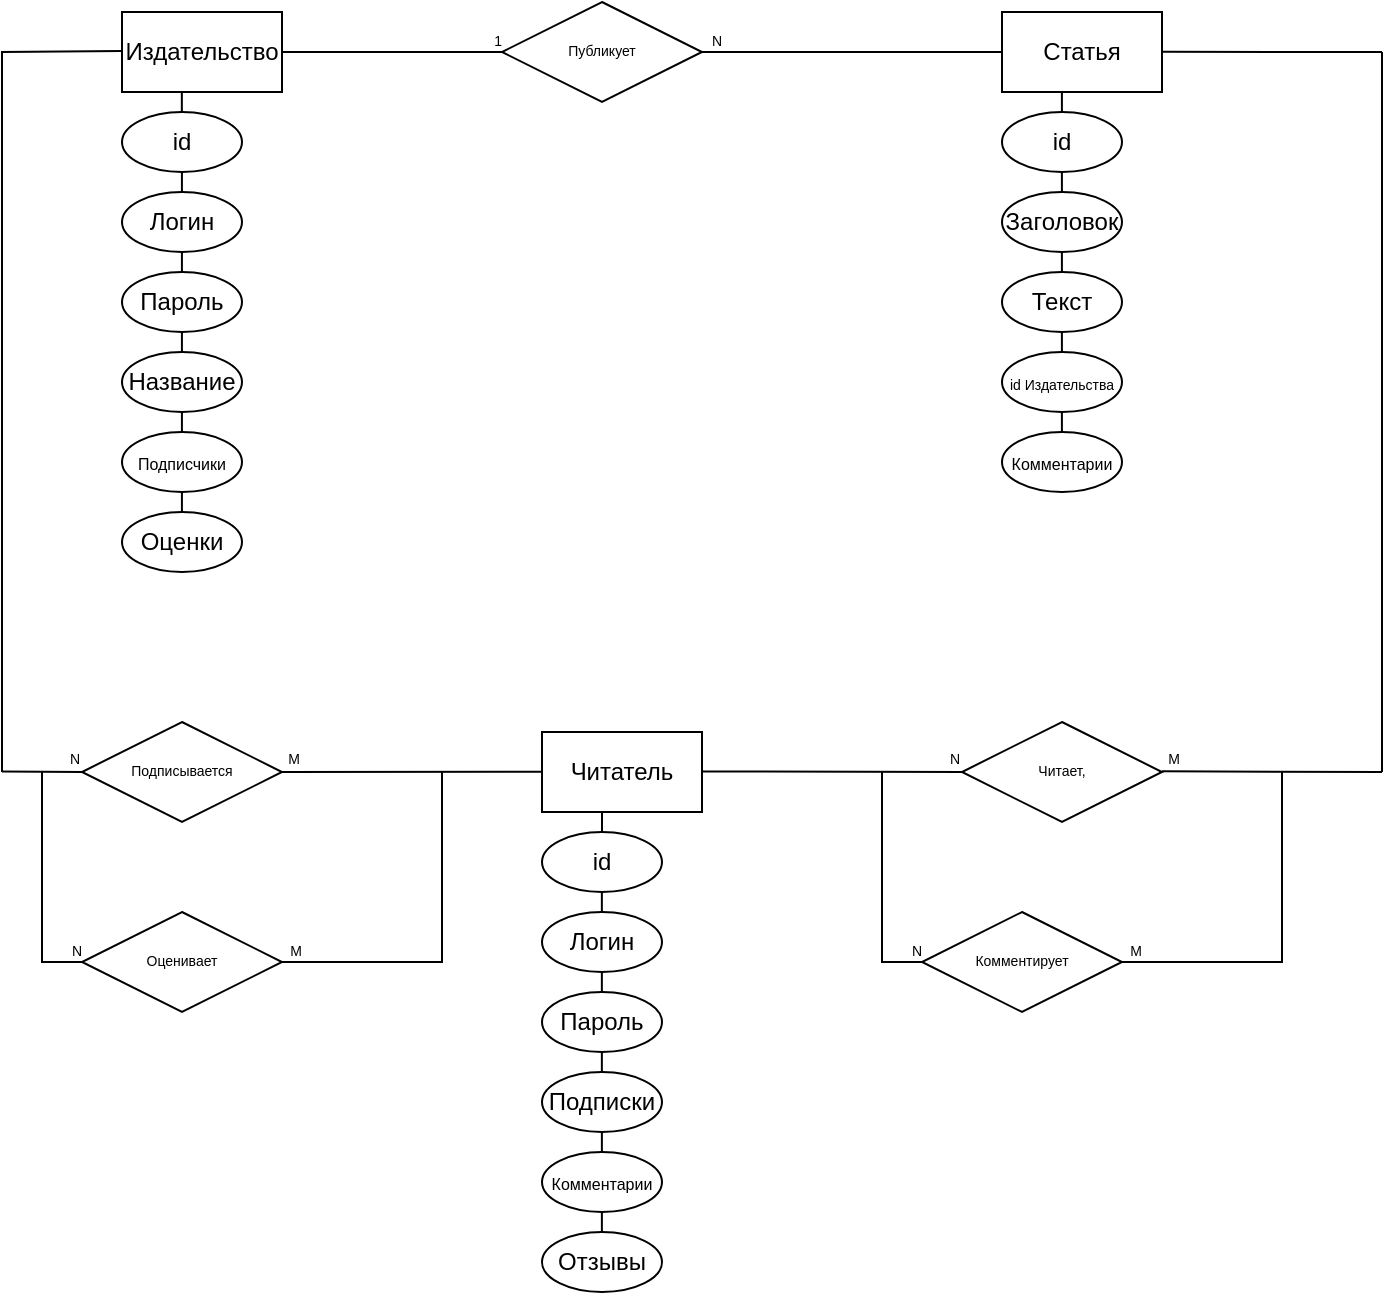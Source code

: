 <mxfile version="20.3.6" type="github">
  <diagram id="R2lEEEUBdFMjLlhIrx00" name="Page-1">
    <mxGraphModel dx="1467" dy="831" grid="1" gridSize="10" guides="1" tooltips="1" connect="1" arrows="1" fold="1" page="1" pageScale="1" pageWidth="850" pageHeight="1100" math="0" shadow="0" extFonts="Permanent Marker^https://fonts.googleapis.com/css?family=Permanent+Marker">
      <root>
        <mxCell id="0" />
        <mxCell id="1" parent="0" />
        <mxCell id="KkU-eMXlig4GoY5w1C9n-1" value="Читатель" style="rounded=0;whiteSpace=wrap;html=1;" parent="1" vertex="1">
          <mxGeometry x="290" y="440" width="80" height="40" as="geometry" />
        </mxCell>
        <mxCell id="KkU-eMXlig4GoY5w1C9n-2" value="id" style="ellipse;whiteSpace=wrap;html=1;" parent="1" vertex="1">
          <mxGeometry x="290" y="490" width="60" height="30" as="geometry" />
        </mxCell>
        <mxCell id="KkU-eMXlig4GoY5w1C9n-3" value="Логин" style="ellipse;whiteSpace=wrap;html=1;" parent="1" vertex="1">
          <mxGeometry x="290" y="530" width="60" height="30" as="geometry" />
        </mxCell>
        <mxCell id="KkU-eMXlig4GoY5w1C9n-4" value="Пароль" style="ellipse;whiteSpace=wrap;html=1;" parent="1" vertex="1">
          <mxGeometry x="290" y="570" width="60" height="30" as="geometry" />
        </mxCell>
        <mxCell id="KkU-eMXlig4GoY5w1C9n-5" value="Подписки" style="ellipse;whiteSpace=wrap;html=1;" parent="1" vertex="1">
          <mxGeometry x="290" y="610" width="60" height="30" as="geometry" />
        </mxCell>
        <mxCell id="KkU-eMXlig4GoY5w1C9n-6" value="&lt;font style=&quot;font-size: 8px;&quot;&gt;Комментарии&lt;/font&gt;" style="ellipse;whiteSpace=wrap;html=1;" parent="1" vertex="1">
          <mxGeometry x="290" y="650" width="60" height="30" as="geometry" />
        </mxCell>
        <mxCell id="KkU-eMXlig4GoY5w1C9n-7" value="Отзывы" style="ellipse;whiteSpace=wrap;html=1;" parent="1" vertex="1">
          <mxGeometry x="290" y="690" width="60" height="30" as="geometry" />
        </mxCell>
        <mxCell id="KkU-eMXlig4GoY5w1C9n-8" value="Издательство" style="rounded=0;whiteSpace=wrap;html=1;" parent="1" vertex="1">
          <mxGeometry x="80" y="80" width="80" height="40" as="geometry" />
        </mxCell>
        <mxCell id="KkU-eMXlig4GoY5w1C9n-9" value="id" style="ellipse;whiteSpace=wrap;html=1;" parent="1" vertex="1">
          <mxGeometry x="80" y="130" width="60" height="30" as="geometry" />
        </mxCell>
        <mxCell id="KkU-eMXlig4GoY5w1C9n-10" value="Логин" style="ellipse;whiteSpace=wrap;html=1;" parent="1" vertex="1">
          <mxGeometry x="80" y="170" width="60" height="30" as="geometry" />
        </mxCell>
        <mxCell id="KkU-eMXlig4GoY5w1C9n-11" value="Пароль" style="ellipse;whiteSpace=wrap;html=1;" parent="1" vertex="1">
          <mxGeometry x="80" y="210" width="60" height="30" as="geometry" />
        </mxCell>
        <mxCell id="KkU-eMXlig4GoY5w1C9n-12" value="Название" style="ellipse;whiteSpace=wrap;html=1;" parent="1" vertex="1">
          <mxGeometry x="80" y="250" width="60" height="30" as="geometry" />
        </mxCell>
        <mxCell id="KkU-eMXlig4GoY5w1C9n-13" value="&lt;span style=&quot;font-size: 8px;&quot;&gt;Подписчики&lt;/span&gt;" style="ellipse;whiteSpace=wrap;html=1;" parent="1" vertex="1">
          <mxGeometry x="80" y="290" width="60" height="30" as="geometry" />
        </mxCell>
        <mxCell id="KkU-eMXlig4GoY5w1C9n-14" value="Оценки" style="ellipse;whiteSpace=wrap;html=1;" parent="1" vertex="1">
          <mxGeometry x="80" y="330" width="60" height="30" as="geometry" />
        </mxCell>
        <mxCell id="KkU-eMXlig4GoY5w1C9n-15" value="Статья" style="rounded=0;whiteSpace=wrap;html=1;" parent="1" vertex="1">
          <mxGeometry x="520" y="80" width="80" height="40" as="geometry" />
        </mxCell>
        <mxCell id="KkU-eMXlig4GoY5w1C9n-16" value="id" style="ellipse;whiteSpace=wrap;html=1;" parent="1" vertex="1">
          <mxGeometry x="520" y="130" width="60" height="30" as="geometry" />
        </mxCell>
        <mxCell id="KkU-eMXlig4GoY5w1C9n-17" value="Заголовок" style="ellipse;whiteSpace=wrap;html=1;" parent="1" vertex="1">
          <mxGeometry x="520" y="170" width="60" height="30" as="geometry" />
        </mxCell>
        <mxCell id="KkU-eMXlig4GoY5w1C9n-18" value="Текст" style="ellipse;whiteSpace=wrap;html=1;" parent="1" vertex="1">
          <mxGeometry x="520" y="210" width="60" height="30" as="geometry" />
        </mxCell>
        <mxCell id="KkU-eMXlig4GoY5w1C9n-19" value="&lt;font style=&quot;font-size: 7px;&quot;&gt;id Издательства&lt;/font&gt;" style="ellipse;whiteSpace=wrap;html=1;" parent="1" vertex="1">
          <mxGeometry x="520" y="250" width="60" height="30" as="geometry" />
        </mxCell>
        <mxCell id="KkU-eMXlig4GoY5w1C9n-20" value="&lt;font style=&quot;font-size: 8px;&quot;&gt;Комментарии&lt;/font&gt;" style="ellipse;whiteSpace=wrap;html=1;" parent="1" vertex="1">
          <mxGeometry x="520" y="290" width="60" height="30" as="geometry" />
        </mxCell>
        <mxCell id="KkU-eMXlig4GoY5w1C9n-22" value="" style="endArrow=none;html=1;rounded=0;fontSize=7;entryX=0.5;entryY=1;entryDx=0;entryDy=0;" parent="1" target="KkU-eMXlig4GoY5w1C9n-1" edge="1">
          <mxGeometry width="50" height="50" relative="1" as="geometry">
            <mxPoint x="320" y="490" as="sourcePoint" />
            <mxPoint x="370" y="440" as="targetPoint" />
            <Array as="points">
              <mxPoint x="320" y="480" />
            </Array>
          </mxGeometry>
        </mxCell>
        <mxCell id="KkU-eMXlig4GoY5w1C9n-23" value="" style="endArrow=none;html=1;rounded=0;fontSize=7;" parent="1" edge="1">
          <mxGeometry width="50" height="50" relative="1" as="geometry">
            <mxPoint x="319.93" y="530" as="sourcePoint" />
            <mxPoint x="319.93" y="520" as="targetPoint" />
            <Array as="points">
              <mxPoint x="319.93" y="520" />
            </Array>
          </mxGeometry>
        </mxCell>
        <mxCell id="KkU-eMXlig4GoY5w1C9n-24" value="" style="endArrow=none;html=1;rounded=0;fontSize=7;" parent="1" edge="1">
          <mxGeometry width="50" height="50" relative="1" as="geometry">
            <mxPoint x="319.93" y="570" as="sourcePoint" />
            <mxPoint x="319.93" y="560" as="targetPoint" />
            <Array as="points">
              <mxPoint x="319.93" y="560" />
            </Array>
          </mxGeometry>
        </mxCell>
        <mxCell id="KkU-eMXlig4GoY5w1C9n-25" value="" style="endArrow=none;html=1;rounded=0;fontSize=7;" parent="1" edge="1">
          <mxGeometry width="50" height="50" relative="1" as="geometry">
            <mxPoint x="319.93" y="610" as="sourcePoint" />
            <mxPoint x="319.93" y="600" as="targetPoint" />
            <Array as="points">
              <mxPoint x="319.93" y="600" />
            </Array>
          </mxGeometry>
        </mxCell>
        <mxCell id="KkU-eMXlig4GoY5w1C9n-26" value="" style="endArrow=none;html=1;rounded=0;fontSize=7;" parent="1" edge="1">
          <mxGeometry width="50" height="50" relative="1" as="geometry">
            <mxPoint x="319.94" y="650" as="sourcePoint" />
            <mxPoint x="319.94" y="640" as="targetPoint" />
            <Array as="points">
              <mxPoint x="319.94" y="640" />
            </Array>
          </mxGeometry>
        </mxCell>
        <mxCell id="KkU-eMXlig4GoY5w1C9n-27" value="" style="endArrow=none;html=1;rounded=0;fontSize=7;" parent="1" edge="1">
          <mxGeometry width="50" height="50" relative="1" as="geometry">
            <mxPoint x="319.94" y="690" as="sourcePoint" />
            <mxPoint x="319.94" y="680" as="targetPoint" />
            <Array as="points">
              <mxPoint x="319.94" y="680" />
            </Array>
          </mxGeometry>
        </mxCell>
        <mxCell id="KkU-eMXlig4GoY5w1C9n-28" value="" style="endArrow=none;html=1;rounded=0;fontSize=7;" parent="1" edge="1">
          <mxGeometry width="50" height="50" relative="1" as="geometry">
            <mxPoint x="109.92" y="130" as="sourcePoint" />
            <mxPoint x="109.92" y="120" as="targetPoint" />
            <Array as="points">
              <mxPoint x="109.92" y="120" />
            </Array>
          </mxGeometry>
        </mxCell>
        <mxCell id="KkU-eMXlig4GoY5w1C9n-29" value="" style="endArrow=none;html=1;rounded=0;fontSize=7;" parent="1" edge="1">
          <mxGeometry width="50" height="50" relative="1" as="geometry">
            <mxPoint x="109.96" y="170" as="sourcePoint" />
            <mxPoint x="109.96" y="160" as="targetPoint" />
            <Array as="points">
              <mxPoint x="109.96" y="160" />
            </Array>
          </mxGeometry>
        </mxCell>
        <mxCell id="KkU-eMXlig4GoY5w1C9n-30" value="" style="endArrow=none;html=1;rounded=0;fontSize=7;" parent="1" edge="1">
          <mxGeometry width="50" height="50" relative="1" as="geometry">
            <mxPoint x="109.96" y="210" as="sourcePoint" />
            <mxPoint x="109.96" y="200" as="targetPoint" />
            <Array as="points">
              <mxPoint x="109.96" y="200" />
            </Array>
          </mxGeometry>
        </mxCell>
        <mxCell id="KkU-eMXlig4GoY5w1C9n-31" value="" style="endArrow=none;html=1;rounded=0;fontSize=7;" parent="1" edge="1">
          <mxGeometry width="50" height="50" relative="1" as="geometry">
            <mxPoint x="109.96" y="250" as="sourcePoint" />
            <mxPoint x="109.96" y="240" as="targetPoint" />
            <Array as="points">
              <mxPoint x="109.96" y="240" />
            </Array>
          </mxGeometry>
        </mxCell>
        <mxCell id="KkU-eMXlig4GoY5w1C9n-32" value="" style="endArrow=none;html=1;rounded=0;fontSize=7;" parent="1" edge="1">
          <mxGeometry width="50" height="50" relative="1" as="geometry">
            <mxPoint x="109.96" y="290" as="sourcePoint" />
            <mxPoint x="109.96" y="280" as="targetPoint" />
            <Array as="points">
              <mxPoint x="109.96" y="280" />
            </Array>
          </mxGeometry>
        </mxCell>
        <mxCell id="KkU-eMXlig4GoY5w1C9n-33" value="" style="endArrow=none;html=1;rounded=0;fontSize=7;" parent="1" edge="1">
          <mxGeometry width="50" height="50" relative="1" as="geometry">
            <mxPoint x="109.96" y="330" as="sourcePoint" />
            <mxPoint x="109.96" y="320" as="targetPoint" />
            <Array as="points">
              <mxPoint x="109.96" y="320" />
            </Array>
          </mxGeometry>
        </mxCell>
        <mxCell id="KkU-eMXlig4GoY5w1C9n-34" value="" style="endArrow=none;html=1;rounded=0;fontSize=7;" parent="1" edge="1">
          <mxGeometry width="50" height="50" relative="1" as="geometry">
            <mxPoint x="549.95" y="130" as="sourcePoint" />
            <mxPoint x="549.95" y="120" as="targetPoint" />
            <Array as="points">
              <mxPoint x="549.95" y="120" />
            </Array>
          </mxGeometry>
        </mxCell>
        <mxCell id="KkU-eMXlig4GoY5w1C9n-35" value="" style="endArrow=none;html=1;rounded=0;fontSize=7;" parent="1" edge="1">
          <mxGeometry width="50" height="50" relative="1" as="geometry">
            <mxPoint x="549.95" y="170" as="sourcePoint" />
            <mxPoint x="549.95" y="160" as="targetPoint" />
            <Array as="points">
              <mxPoint x="549.95" y="160" />
            </Array>
          </mxGeometry>
        </mxCell>
        <mxCell id="KkU-eMXlig4GoY5w1C9n-36" value="" style="endArrow=none;html=1;rounded=0;fontSize=7;" parent="1" edge="1">
          <mxGeometry width="50" height="50" relative="1" as="geometry">
            <mxPoint x="549.95" y="210" as="sourcePoint" />
            <mxPoint x="549.95" y="200" as="targetPoint" />
            <Array as="points">
              <mxPoint x="549.95" y="200" />
            </Array>
          </mxGeometry>
        </mxCell>
        <mxCell id="KkU-eMXlig4GoY5w1C9n-37" value="" style="endArrow=none;html=1;rounded=0;fontSize=7;" parent="1" edge="1">
          <mxGeometry width="50" height="50" relative="1" as="geometry">
            <mxPoint x="549.95" y="250" as="sourcePoint" />
            <mxPoint x="549.95" y="240" as="targetPoint" />
            <Array as="points">
              <mxPoint x="549.95" y="240" />
            </Array>
          </mxGeometry>
        </mxCell>
        <mxCell id="KkU-eMXlig4GoY5w1C9n-38" value="" style="endArrow=none;html=1;rounded=0;fontSize=7;" parent="1" edge="1">
          <mxGeometry width="50" height="50" relative="1" as="geometry">
            <mxPoint x="549.95" y="290" as="sourcePoint" />
            <mxPoint x="549.95" y="280" as="targetPoint" />
            <Array as="points">
              <mxPoint x="549.95" y="280" />
            </Array>
          </mxGeometry>
        </mxCell>
        <mxCell id="KkU-eMXlig4GoY5w1C9n-39" value="Публикует" style="shape=rhombus;perimeter=rhombusPerimeter;whiteSpace=wrap;html=1;align=center;fontSize=7;" parent="1" vertex="1">
          <mxGeometry x="270" y="75" width="100" height="50" as="geometry" />
        </mxCell>
        <mxCell id="KkU-eMXlig4GoY5w1C9n-40" value="" style="endArrow=none;html=1;rounded=0;fontSize=7;entryX=0;entryY=0.5;entryDx=0;entryDy=0;" parent="1" target="KkU-eMXlig4GoY5w1C9n-39" edge="1">
          <mxGeometry relative="1" as="geometry">
            <mxPoint x="160" y="100" as="sourcePoint" />
            <mxPoint x="260" y="100" as="targetPoint" />
          </mxGeometry>
        </mxCell>
        <mxCell id="KkU-eMXlig4GoY5w1C9n-41" value="1" style="resizable=0;html=1;align=right;verticalAlign=bottom;fontSize=7;" parent="KkU-eMXlig4GoY5w1C9n-40" connectable="0" vertex="1">
          <mxGeometry x="1" relative="1" as="geometry" />
        </mxCell>
        <mxCell id="KkU-eMXlig4GoY5w1C9n-42" value="" style="endArrow=none;html=1;rounded=0;fontSize=7;entryX=0;entryY=0.5;entryDx=0;entryDy=0;exitX=1;exitY=0.5;exitDx=0;exitDy=0;" parent="1" source="KkU-eMXlig4GoY5w1C9n-39" target="KkU-eMXlig4GoY5w1C9n-15" edge="1">
          <mxGeometry relative="1" as="geometry">
            <mxPoint x="380" y="99.71" as="sourcePoint" />
            <mxPoint x="540" y="99.71" as="targetPoint" />
          </mxGeometry>
        </mxCell>
        <mxCell id="KkU-eMXlig4GoY5w1C9n-43" value="N" style="resizable=0;html=1;align=right;verticalAlign=bottom;fontSize=7;" parent="KkU-eMXlig4GoY5w1C9n-42" connectable="0" vertex="1">
          <mxGeometry x="1" relative="1" as="geometry">
            <mxPoint x="-140" as="offset" />
          </mxGeometry>
        </mxCell>
        <mxCell id="KkU-eMXlig4GoY5w1C9n-44" value="" style="endArrow=none;html=1;rounded=0;fontSize=7;" parent="1" edge="1">
          <mxGeometry relative="1" as="geometry">
            <mxPoint x="20" y="460" as="sourcePoint" />
            <mxPoint x="80" y="99.52" as="targetPoint" />
            <Array as="points">
              <mxPoint x="20" y="100" />
            </Array>
          </mxGeometry>
        </mxCell>
        <mxCell id="KkU-eMXlig4GoY5w1C9n-45" value="Подписывается" style="shape=rhombus;perimeter=rhombusPerimeter;whiteSpace=wrap;html=1;align=center;fontSize=7;" parent="1" vertex="1">
          <mxGeometry x="60" y="435" width="100" height="50" as="geometry" />
        </mxCell>
        <mxCell id="KkU-eMXlig4GoY5w1C9n-46" value="" style="endArrow=none;html=1;rounded=0;fontSize=7;entryX=0;entryY=0.5;entryDx=0;entryDy=0;" parent="1" target="KkU-eMXlig4GoY5w1C9n-45" edge="1">
          <mxGeometry relative="1" as="geometry">
            <mxPoint x="20" y="459.8" as="sourcePoint" />
            <mxPoint x="50" y="460" as="targetPoint" />
          </mxGeometry>
        </mxCell>
        <mxCell id="KkU-eMXlig4GoY5w1C9n-47" value="N" style="resizable=0;html=1;align=right;verticalAlign=bottom;fontSize=7;" parent="KkU-eMXlig4GoY5w1C9n-46" connectable="0" vertex="1">
          <mxGeometry x="1" relative="1" as="geometry" />
        </mxCell>
        <mxCell id="KkU-eMXlig4GoY5w1C9n-48" value="" style="endArrow=none;html=1;rounded=0;fontSize=7;exitX=1;exitY=0.5;exitDx=0;exitDy=0;" parent="1" source="KkU-eMXlig4GoY5w1C9n-45" edge="1">
          <mxGeometry relative="1" as="geometry">
            <mxPoint x="170" y="459.82" as="sourcePoint" />
            <mxPoint x="290" y="459.82" as="targetPoint" />
          </mxGeometry>
        </mxCell>
        <mxCell id="KkU-eMXlig4GoY5w1C9n-49" value="M" style="resizable=0;html=1;align=right;verticalAlign=bottom;fontSize=7;" parent="KkU-eMXlig4GoY5w1C9n-48" connectable="0" vertex="1">
          <mxGeometry x="1" relative="1" as="geometry">
            <mxPoint x="-120" as="offset" />
          </mxGeometry>
        </mxCell>
        <mxCell id="KkU-eMXlig4GoY5w1C9n-51" value="Читает," style="shape=rhombus;perimeter=rhombusPerimeter;whiteSpace=wrap;html=1;align=center;fontSize=7;" parent="1" vertex="1">
          <mxGeometry x="500" y="435" width="100" height="50" as="geometry" />
        </mxCell>
        <mxCell id="KkU-eMXlig4GoY5w1C9n-52" value="" style="endArrow=none;html=1;rounded=0;fontSize=7;entryX=0;entryY=0.5;entryDx=0;entryDy=0;" parent="1" target="KkU-eMXlig4GoY5w1C9n-51" edge="1">
          <mxGeometry relative="1" as="geometry">
            <mxPoint x="370" y="459.71" as="sourcePoint" />
            <mxPoint x="480" y="460" as="targetPoint" />
          </mxGeometry>
        </mxCell>
        <mxCell id="KkU-eMXlig4GoY5w1C9n-53" value="N" style="resizable=0;html=1;align=right;verticalAlign=bottom;fontSize=7;" parent="KkU-eMXlig4GoY5w1C9n-52" connectable="0" vertex="1">
          <mxGeometry x="1" relative="1" as="geometry" />
        </mxCell>
        <mxCell id="KkU-eMXlig4GoY5w1C9n-56" value="" style="endArrow=none;html=1;rounded=0;fontSize=7;" parent="1" edge="1">
          <mxGeometry relative="1" as="geometry">
            <mxPoint x="600" y="99.88" as="sourcePoint" />
            <mxPoint x="710" y="100" as="targetPoint" />
          </mxGeometry>
        </mxCell>
        <mxCell id="KkU-eMXlig4GoY5w1C9n-57" value="" style="endArrow=none;html=1;rounded=0;fontSize=7;" parent="1" edge="1">
          <mxGeometry relative="1" as="geometry">
            <mxPoint x="600" y="459.66" as="sourcePoint" />
            <mxPoint x="710" y="460" as="targetPoint" />
          </mxGeometry>
        </mxCell>
        <mxCell id="KkU-eMXlig4GoY5w1C9n-58" value="M" style="resizable=0;html=1;align=right;verticalAlign=bottom;fontSize=7;" parent="KkU-eMXlig4GoY5w1C9n-57" connectable="0" vertex="1">
          <mxGeometry x="1" relative="1" as="geometry">
            <mxPoint x="-100" as="offset" />
          </mxGeometry>
        </mxCell>
        <mxCell id="KkU-eMXlig4GoY5w1C9n-59" value="" style="endArrow=none;html=1;rounded=0;fontSize=7;" parent="1" edge="1">
          <mxGeometry relative="1" as="geometry">
            <mxPoint x="710" y="100" as="sourcePoint" />
            <mxPoint x="710" y="460" as="targetPoint" />
          </mxGeometry>
        </mxCell>
        <mxCell id="ImoUh8OPm1BaT6c30hmd-1" value="" style="endArrow=none;html=1;rounded=0;exitX=0;exitY=0.5;exitDx=0;exitDy=0;" edge="1" parent="1" source="ImoUh8OPm1BaT6c30hmd-2">
          <mxGeometry width="50" height="50" relative="1" as="geometry">
            <mxPoint x="40" y="560" as="sourcePoint" />
            <mxPoint x="40" y="460" as="targetPoint" />
            <Array as="points">
              <mxPoint x="40" y="555" />
            </Array>
          </mxGeometry>
        </mxCell>
        <mxCell id="ImoUh8OPm1BaT6c30hmd-2" value="Оценивает" style="shape=rhombus;perimeter=rhombusPerimeter;whiteSpace=wrap;html=1;align=center;fontSize=7;" vertex="1" parent="1">
          <mxGeometry x="60" y="530" width="100" height="50" as="geometry" />
        </mxCell>
        <mxCell id="ImoUh8OPm1BaT6c30hmd-3" value="N" style="resizable=0;html=1;align=right;verticalAlign=bottom;fontSize=7;" connectable="0" vertex="1" parent="1">
          <mxGeometry x="60.0" y="555.0" as="geometry" />
        </mxCell>
        <mxCell id="ImoUh8OPm1BaT6c30hmd-4" value="M" style="resizable=0;html=1;align=right;verticalAlign=bottom;fontSize=7;" connectable="0" vertex="1" parent="1">
          <mxGeometry x="170.0" y="555.0" as="geometry" />
        </mxCell>
        <mxCell id="ImoUh8OPm1BaT6c30hmd-5" value="" style="endArrow=none;html=1;rounded=0;exitX=1;exitY=0.5;exitDx=0;exitDy=0;" edge="1" parent="1" source="ImoUh8OPm1BaT6c30hmd-2">
          <mxGeometry width="50" height="50" relative="1" as="geometry">
            <mxPoint x="180" y="555" as="sourcePoint" />
            <mxPoint x="240" y="460" as="targetPoint" />
            <Array as="points">
              <mxPoint x="240" y="555" />
            </Array>
          </mxGeometry>
        </mxCell>
        <mxCell id="ImoUh8OPm1BaT6c30hmd-6" value="" style="endArrow=none;html=1;rounded=0;exitX=0;exitY=0.5;exitDx=0;exitDy=0;" edge="1" parent="1" source="ImoUh8OPm1BaT6c30hmd-7">
          <mxGeometry width="50" height="50" relative="1" as="geometry">
            <mxPoint x="460" y="560" as="sourcePoint" />
            <mxPoint x="460" y="460" as="targetPoint" />
            <Array as="points">
              <mxPoint x="460" y="555" />
            </Array>
          </mxGeometry>
        </mxCell>
        <mxCell id="ImoUh8OPm1BaT6c30hmd-7" value="Комментирует" style="shape=rhombus;perimeter=rhombusPerimeter;whiteSpace=wrap;html=1;align=center;fontSize=7;" vertex="1" parent="1">
          <mxGeometry x="480" y="530" width="100" height="50" as="geometry" />
        </mxCell>
        <mxCell id="ImoUh8OPm1BaT6c30hmd-8" value="N" style="resizable=0;html=1;align=right;verticalAlign=bottom;fontSize=7;" connectable="0" vertex="1" parent="1">
          <mxGeometry x="480.0" y="555.0" as="geometry" />
        </mxCell>
        <mxCell id="ImoUh8OPm1BaT6c30hmd-9" value="" style="endArrow=none;html=1;rounded=0;exitX=1;exitY=0.5;exitDx=0;exitDy=0;" edge="1" parent="1" source="ImoUh8OPm1BaT6c30hmd-7">
          <mxGeometry width="50" height="50" relative="1" as="geometry">
            <mxPoint x="600" y="555" as="sourcePoint" />
            <mxPoint x="660" y="460" as="targetPoint" />
            <Array as="points">
              <mxPoint x="660" y="555" />
            </Array>
          </mxGeometry>
        </mxCell>
        <mxCell id="ImoUh8OPm1BaT6c30hmd-10" value="M" style="resizable=0;html=1;align=right;verticalAlign=bottom;fontSize=7;" connectable="0" vertex="1" parent="1">
          <mxGeometry x="590.0" y="555.0" as="geometry" />
        </mxCell>
      </root>
    </mxGraphModel>
  </diagram>
</mxfile>
